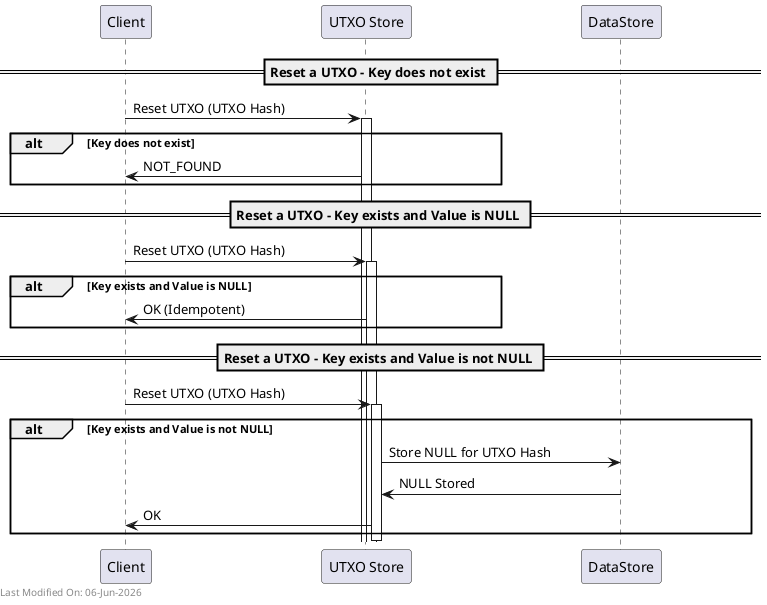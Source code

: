 @startuml

skinparam ParticipantPadding 80

participant "Client" as Client
participant "UTXO Store" as Store

== Reset a UTXO - Key does not exist ==

Client -> Store: Reset UTXO (UTXO Hash)
activate Store

alt Key does not exist
    Store -> Client: NOT_FOUND
end

== Reset a UTXO - Key exists and Value is NULL ==

Client -> Store: Reset UTXO (UTXO Hash)
activate Store

alt Key exists and Value is NULL
    Store -> Client: OK (Idempotent)
end

== Reset a UTXO - Key exists and Value is not NULL ==

Client -> Store: Reset UTXO (UTXO Hash)
activate Store

alt Key exists and Value is not NULL
    Store -> DataStore: Store NULL for UTXO Hash
    DataStore -> Store: NULL Stored
    Store -> Client: OK
end

deactivate Store

left footer Last Modified On: %date("dd-MMM-yyyy")

@enduml
